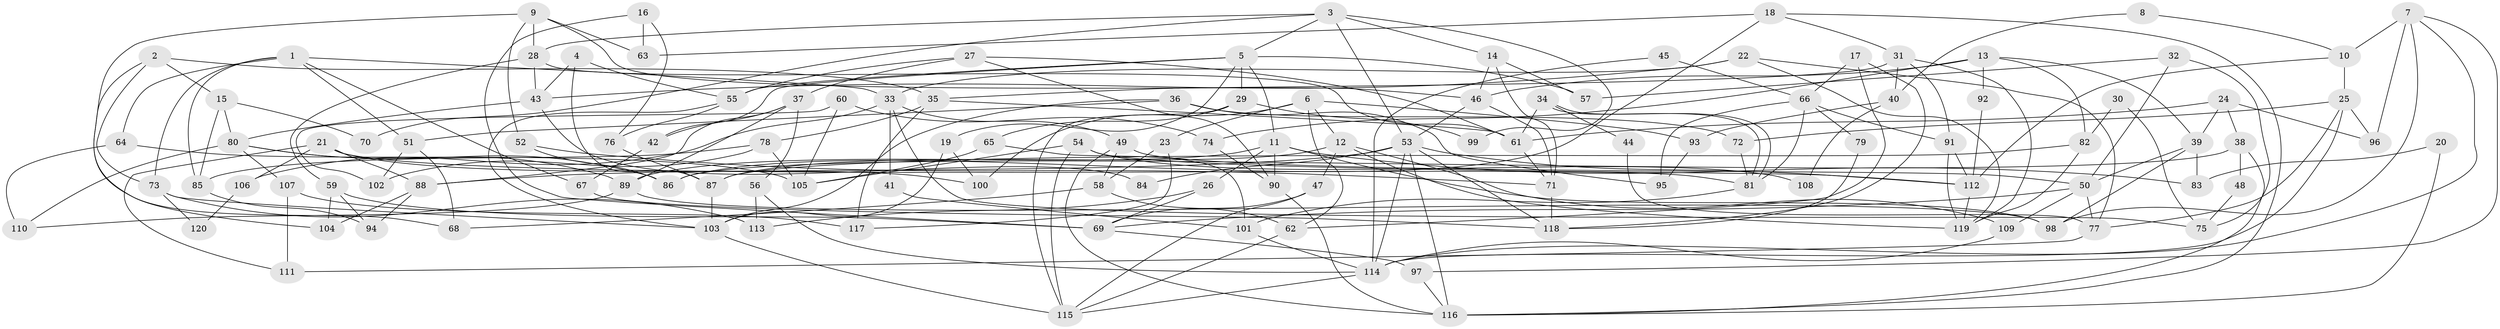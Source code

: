 // Generated by graph-tools (version 1.1) at 2025/36/03/09/25 02:36:15]
// undirected, 120 vertices, 240 edges
graph export_dot {
graph [start="1"]
  node [color=gray90,style=filled];
  1;
  2;
  3;
  4;
  5;
  6;
  7;
  8;
  9;
  10;
  11;
  12;
  13;
  14;
  15;
  16;
  17;
  18;
  19;
  20;
  21;
  22;
  23;
  24;
  25;
  26;
  27;
  28;
  29;
  30;
  31;
  32;
  33;
  34;
  35;
  36;
  37;
  38;
  39;
  40;
  41;
  42;
  43;
  44;
  45;
  46;
  47;
  48;
  49;
  50;
  51;
  52;
  53;
  54;
  55;
  56;
  57;
  58;
  59;
  60;
  61;
  62;
  63;
  64;
  65;
  66;
  67;
  68;
  69;
  70;
  71;
  72;
  73;
  74;
  75;
  76;
  77;
  78;
  79;
  80;
  81;
  82;
  83;
  84;
  85;
  86;
  87;
  88;
  89;
  90;
  91;
  92;
  93;
  94;
  95;
  96;
  97;
  98;
  99;
  100;
  101;
  102;
  103;
  104;
  105;
  106;
  107;
  108;
  109;
  110;
  111;
  112;
  113;
  114;
  115;
  116;
  117;
  118;
  119;
  120;
  1 -- 73;
  1 -- 33;
  1 -- 51;
  1 -- 64;
  1 -- 67;
  1 -- 85;
  2 -- 15;
  2 -- 35;
  2 -- 73;
  2 -- 104;
  3 -- 28;
  3 -- 53;
  3 -- 5;
  3 -- 14;
  3 -- 70;
  3 -- 99;
  4 -- 87;
  4 -- 55;
  4 -- 43;
  5 -- 29;
  5 -- 11;
  5 -- 19;
  5 -- 42;
  5 -- 55;
  5 -- 57;
  6 -- 100;
  6 -- 62;
  6 -- 12;
  6 -- 23;
  6 -- 93;
  7 -- 98;
  7 -- 10;
  7 -- 96;
  7 -- 97;
  7 -- 114;
  8 -- 10;
  8 -- 40;
  9 -- 28;
  9 -- 46;
  9 -- 52;
  9 -- 63;
  9 -- 68;
  10 -- 25;
  10 -- 112;
  11 -- 90;
  11 -- 26;
  11 -- 83;
  11 -- 89;
  11 -- 98;
  12 -- 119;
  12 -- 47;
  12 -- 87;
  12 -- 109;
  13 -- 39;
  13 -- 82;
  13 -- 46;
  13 -- 74;
  13 -- 92;
  14 -- 46;
  14 -- 57;
  14 -- 71;
  15 -- 85;
  15 -- 80;
  15 -- 70;
  16 -- 69;
  16 -- 63;
  16 -- 76;
  17 -- 62;
  17 -- 118;
  17 -- 66;
  18 -- 31;
  18 -- 116;
  18 -- 63;
  18 -- 86;
  19 -- 103;
  19 -- 100;
  20 -- 83;
  20 -- 116;
  21 -- 88;
  21 -- 81;
  21 -- 100;
  21 -- 106;
  21 -- 111;
  22 -- 43;
  22 -- 77;
  22 -- 33;
  22 -- 119;
  23 -- 117;
  23 -- 58;
  24 -- 61;
  24 -- 39;
  24 -- 38;
  24 -- 96;
  25 -- 114;
  25 -- 96;
  25 -- 72;
  25 -- 77;
  26 -- 69;
  26 -- 113;
  27 -- 61;
  27 -- 55;
  27 -- 37;
  27 -- 90;
  28 -- 59;
  28 -- 43;
  28 -- 61;
  29 -- 115;
  29 -- 65;
  29 -- 99;
  30 -- 82;
  30 -- 75;
  31 -- 35;
  31 -- 119;
  31 -- 40;
  31 -- 91;
  32 -- 57;
  32 -- 50;
  32 -- 75;
  33 -- 49;
  33 -- 41;
  33 -- 75;
  33 -- 106;
  34 -- 81;
  34 -- 81;
  34 -- 61;
  34 -- 44;
  35 -- 61;
  35 -- 78;
  35 -- 117;
  36 -- 51;
  36 -- 72;
  36 -- 95;
  36 -- 103;
  37 -- 42;
  37 -- 56;
  37 -- 88;
  37 -- 89;
  38 -- 116;
  38 -- 48;
  38 -- 86;
  39 -- 50;
  39 -- 98;
  39 -- 83;
  40 -- 93;
  40 -- 108;
  41 -- 101;
  42 -- 67;
  43 -- 80;
  43 -- 84;
  44 -- 77;
  45 -- 66;
  45 -- 114;
  46 -- 71;
  46 -- 53;
  47 -- 115;
  47 -- 69;
  48 -- 75;
  49 -- 116;
  49 -- 50;
  49 -- 58;
  50 -- 109;
  50 -- 69;
  50 -- 77;
  51 -- 68;
  51 -- 102;
  52 -- 86;
  52 -- 71;
  53 -- 114;
  53 -- 84;
  53 -- 88;
  53 -- 112;
  53 -- 116;
  53 -- 118;
  54 -- 112;
  54 -- 115;
  54 -- 105;
  54 -- 108;
  55 -- 76;
  55 -- 103;
  56 -- 113;
  56 -- 114;
  58 -- 62;
  58 -- 68;
  59 -- 104;
  59 -- 69;
  59 -- 94;
  60 -- 105;
  60 -- 102;
  60 -- 74;
  61 -- 71;
  62 -- 115;
  64 -- 110;
  64 -- 105;
  65 -- 105;
  65 -- 101;
  66 -- 91;
  66 -- 79;
  66 -- 81;
  66 -- 95;
  67 -- 118;
  69 -- 97;
  71 -- 118;
  72 -- 81;
  73 -- 103;
  73 -- 113;
  73 -- 120;
  74 -- 90;
  76 -- 87;
  77 -- 111;
  78 -- 85;
  78 -- 105;
  78 -- 102;
  79 -- 118;
  80 -- 86;
  80 -- 89;
  80 -- 107;
  80 -- 110;
  81 -- 101;
  82 -- 119;
  82 -- 87;
  85 -- 94;
  87 -- 103;
  88 -- 94;
  88 -- 104;
  89 -- 98;
  89 -- 110;
  90 -- 116;
  91 -- 119;
  91 -- 112;
  92 -- 112;
  93 -- 95;
  97 -- 116;
  101 -- 114;
  103 -- 115;
  106 -- 120;
  107 -- 111;
  107 -- 117;
  109 -- 114;
  112 -- 119;
  114 -- 115;
}
